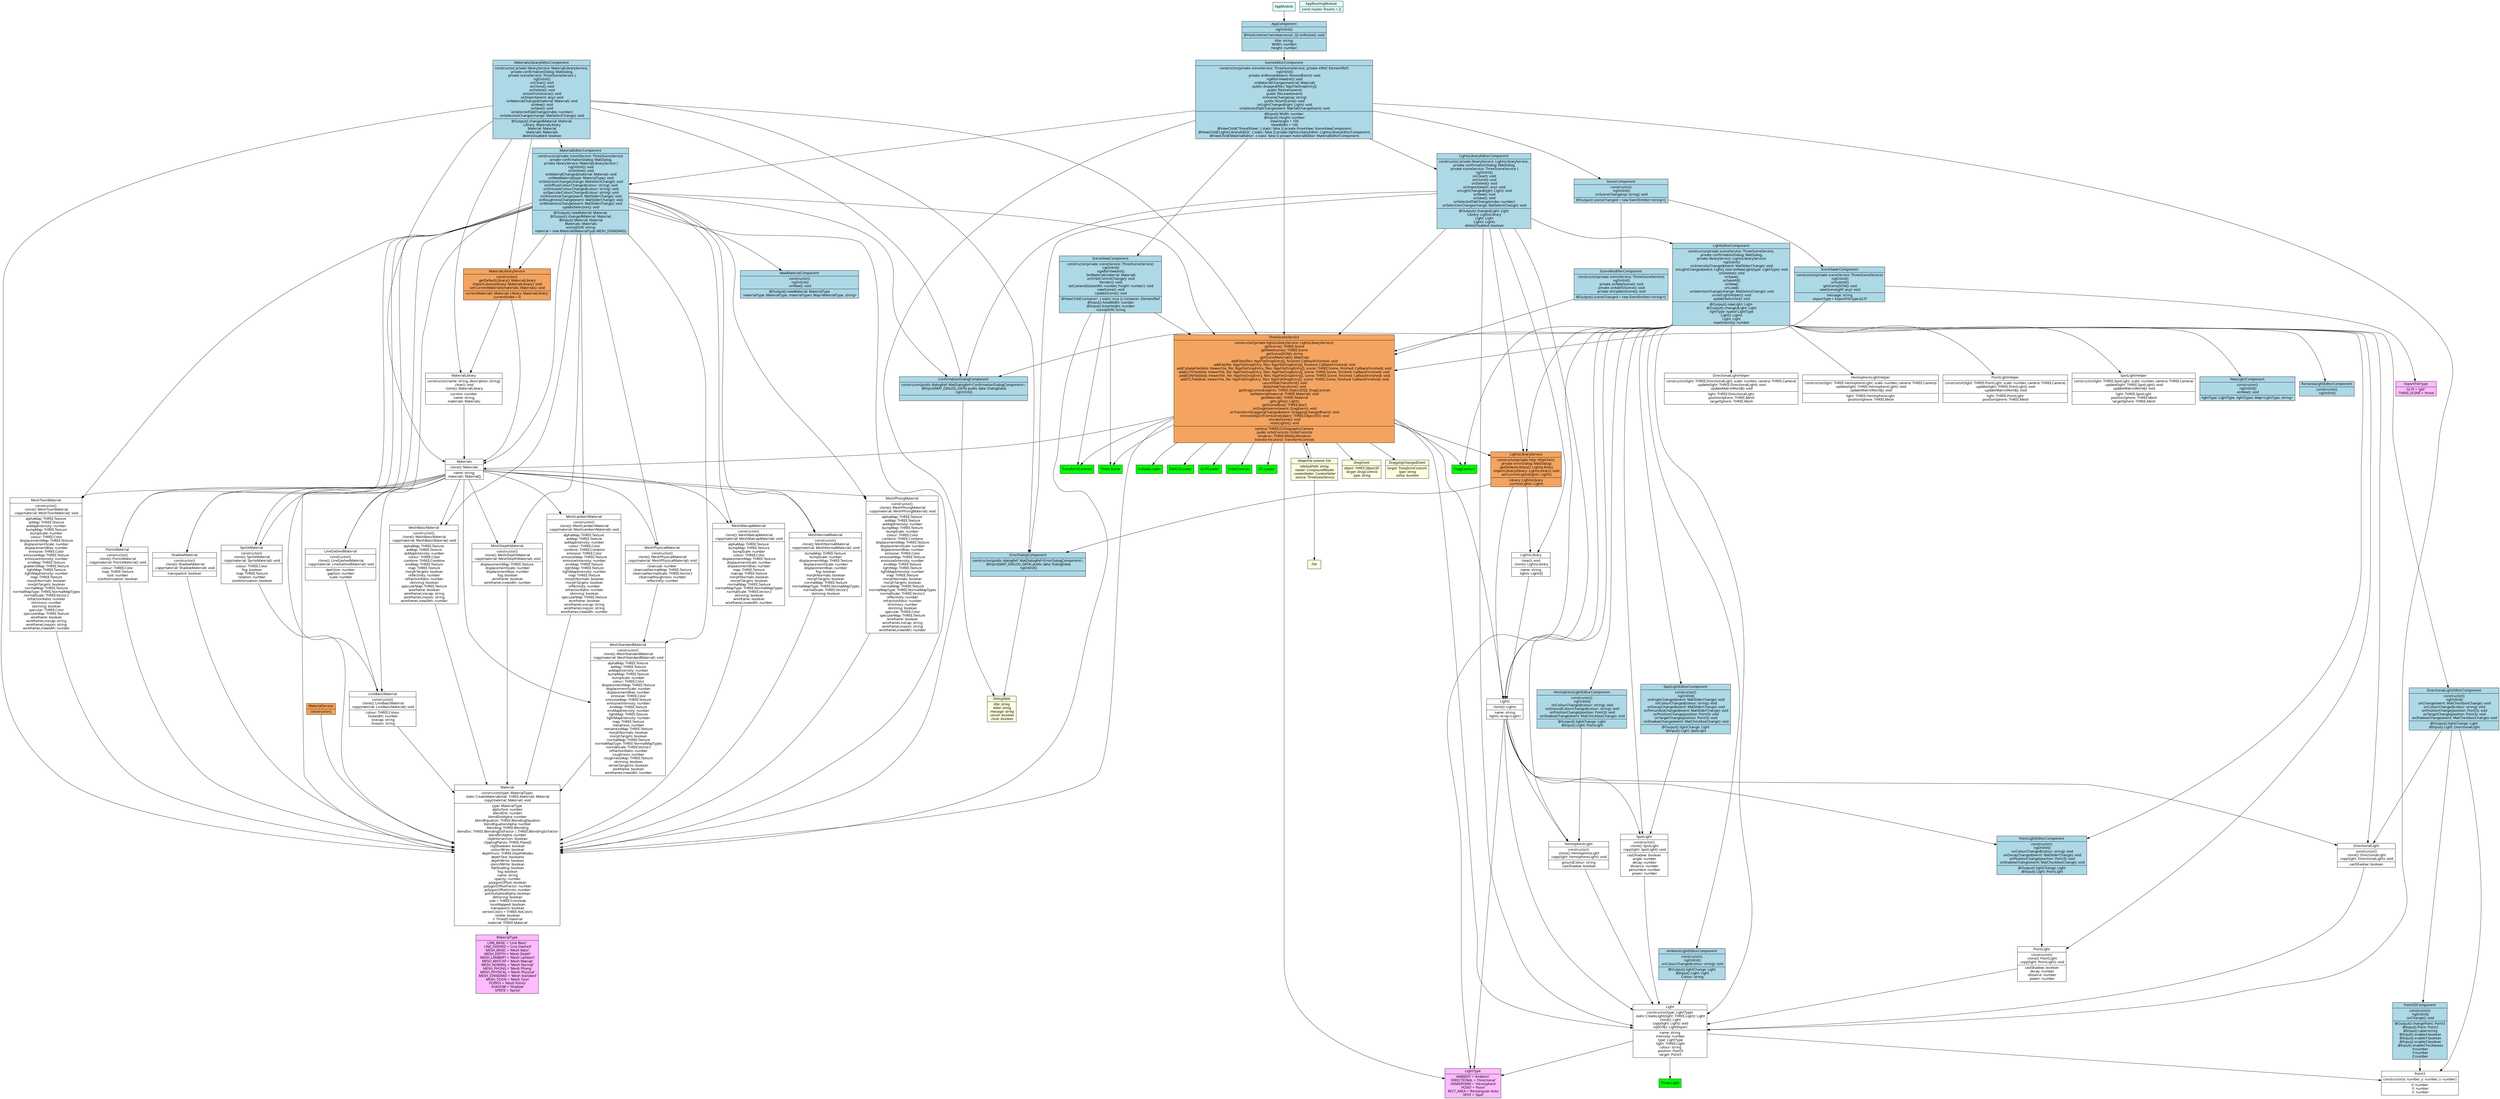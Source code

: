 digraph SceneEditor {
 // Interfaces.
 node [shape=record, fontname="Calibri italic", fontsize="14", style="filled", fillcolor="lightyellow", shape="record"];
 DialogData [label="{DialogData |
  title: string\n
  label: string\n
  message: string\n
  cancel: boolean\n
  close: boolean
 }"]
 DragEvent [label="{DragEvent |
  object: THREE.Object3D\n
  target: DragControls\n
  type: string
 }"]
 DraggingChangedEvent [label="{DraggingChangedEvent |
  target: TransformControls\n
  type: string\n
  value: boolean
 }"]
 ViewerFile [label="{ViewerFile extends File |
  relativePath: string\n
  reader: CompoundReader\n
  contentSetter: ContentSetter\n
  service: ThreeSceneService
 }"]
 File

 // Classes.
 node [fontname="Calibri", fillcolor="white"];
 DirectionalLight [label="{DirectionalLight |
   constructor()\n
   clone(): DirectionalLight\n
   copy(light: DirectionalLight): void
   |
   castShadow: boolean
 }"]
 DirectionalLightHelper [label="{DirectionalLightHelper |
   constructor(light: THREE.DirectionalLight, scale: number, camera: THREE.Camera)\n
   update(light: THREE.DirectionalLight): void\n
   updateMatrixWorld(): void
   |
   light: THREE.DirectionalLight\n
   positionSphere: THREE.Mesh\n
   targetSphere: THREE.Mesh
 }"]
  HemisphereLight [label="{HemisphereLight |
    constructor()\n
    clone(): HemisphereLight\n
    copy(light: HemisphereLight): void
    |
    groundColour: string\n
    castShadow: boolean
  }"]
 HemisphereLightHelper [label="{HemisphereLightHelper |
   constructor(light: THREE.HemisphereLight, scale: number, camera: THREE.Camera)\n
   update(light: THREE.HemisphereLight): void\n
   updateMatrixWorld(): void
   |
   light: THREE.HemisphereLight\n
   positionSphere: THREE.Mesh
 }"]
 Light [label="{Light |
   constructor(type: LightType)\n
   static CreateLight(light: THREE.Light): Light\n
   clone(): Light\n
   copy(light: Light): void\n
   toJSON(): LightExport
   |
    name: string\n
    intensity: number\n
    type: LightType\n
    light: THREE.Light\n
    colour: string\n
    position: Point3\n
    target: Point3
 }"]
 Lights [label="{Lights |
    clone(): Lights
   |
    name: string\n
    lights: Array\<Light\>
 }"]
 LightsLibrary [label="{LightsLibrary |
    clear(): void\n
    clone(): LightsLibrary
    |
    name: string\n
    lights: Lights[]
 }"]
 LineBasicMaterial [label="{LineBasicMaterial |
    constructor()\n
    clone(): LineBasicMaterial\n
    copy(material: LineBasicMaterial): void
    |
    colour: THREE.Colour\n
    linewidth: number\n
    linecap: string\n
    linejoin: string
 }"]
 LineBasicMaterial [label="{LineBasicMaterial |
    constructor()\n
    clone(): LineBasicMaterial\n
    copy(material: LineBasicMaterial): void
    |
    colour: THREE.Colour\n
    linewidth: number\n
    linecap: string\n
    linejoin: string
 }"]
 LineDashedMaterial [label="{LineDashedMaterial |
    constructor()\n
    clone(): LineDashedMaterial\n
    copy(material: LineDashedMaterial): void
    |
    dashSize: number\n
    gapSize: number\n
    scale: number
 }"]
 Material  [label="{Material |
   constructor(type: MaterialType)\n
   static CreateMaterial(mat: THREE.Material): Material\n
   copy(material: Material): void
   |
    type: MaterialType\n
    alphaTest: number\n
    blendDst: number\n
    blendDstAlpha: number\n
    blendEquation: THREE.BlendingEquation\n
    blendEquationAlpha: number\n
    blending: THREE.Blending\n
    blendSrc: THREE.BlendingDstFactor \| THREE.BlendingSrcFactor\n
    blendSrcAlpha: number\n
    clipIntersection: boolean\n
    clippingPlanes: THREE.Plane[]\n
    clipShadows: boolean\n
    colourWrite: boolean\n
    depthFunc: THREE.DepthModes\n
    depthTest: booleane\n
    depthWrite: boolean\n
    stencilWrite: boolean\n
    flatShading: boolean\n
    fog: boolean\n
    name: string\n
    opacity: number\n
    polygonOffset: boolean\n
    polygonOffsetFactor: number\n
    polygonOffsetUnits: number\n
    premultipliedAlpha: boolean\n
    dithering: boolean\n
    side = THREE.FrontSide\n
    toneMapped: boolean\n
    transparent: boolean\n
    vertexColors = THREE.NoColors\n
    visible: boolean\n
    // ThreeJS material\n
    material: THREE.Material\n
 }"]
 MaterialLibrary [label="{MaterialLibrary |
   constructor(name: string, description: string)\n
   clear(): void\n
   clone(): MaterialLibrary 
   |
    current: number\n
    name: string;\n
    materials: Materials;
 }"]
 Materials [label="{Materials |
    clone(): Materials
   |
    name: string;\n
    materials: Material[];
 }"]
 MeshBasicMaterial [label="{MeshBasicMaterial |
    constructor()\n
    clone(): MeshBasicMaterial\n
    copy(material: MeshBasicMaterial): void
    |
    alphaMap: THREE.Texture\n
    aoMap: THREE.Texture\n
    aoMapIntensity: number\n
    colour: THREE.Color\n
    combine: THREE.Combine\n
    envMap: THREE.Texture\n
    map: THREE.Texture\n
    morphTargets: boolean\n
    reflectivity: number\n
    refractionRatio: number\n
    skinning: boolean\n
    specularMap: THREE.Texture\n
    wireframe: boolean\n
    wireframeLinecap: string\n
    wireframeLinejoin: string\n
    wireframeLinewidth: number
 }"]
 MeshDepthMaterial [label="{MeshDepthMaterial |
    constructor()\n
    clone(): MeshDepthMaterial\n
    copy(material: MeshDepthMaterial): void
    |
    displacementMap: THREE.Texture\n
    displacementScale: number\n
    displacementBias: number\n
    fog: boolean\n
    wireframe: boolean\n
    wireframeLinewidth: number
 }"]
 MeshLambertMaterial [label="{MeshLambertMaterial |
    constructor()\n
    clone(): MeshLambertMaterial\n
    copy(material: MeshLambertMaterial): void
    |
    alphaMap: THREE.Texture\n
    aoMap: THREE.Texture\n
    aoMapIntensity: number\n
    colour: THREE.Color\n
    combine: THREE.Combine\n
    emissive: THREE.Color\n
    emissiveMap: THREE.Texture\n
    emissiveIntensity: number\n
    envMap: THREE.Texture\n
    lightMap: THREE.Texture\n
    lightMapIntensity: number\n
    map: THREE.Texture\n
    morphNormals: boolean\n
    morphTargets: boolean\n
    reflectivity: number\n
    refractionRatio: number\n
    skinning: boolean\n
    specularMap: THREE.Texture\n
    wireframe: boolean\n
    wireframeLinecap: string\n
    wireframeLinejoin: string\n
    wireframeLinewidth: number
 }"]
 MeshMatcapMaterial [label="{MeshMatcapMaterial |
    constructor()\n
    clone(): MeshMatcapMaterial\n
    copy(material: MeshMatcapMaterial): void
    |
    alphaMap: THREE.Texture\n
    bumpMap: THREE.Texture\n
    bumpScale: number\n
    colour: THREE.Color\n
    displacementMap: THREE.Texture\n
    displacementScale: number\n
    displacementBias: number\n
    map: THREE.Texture\n
    matcap: THREE.Texture\n
    morphNormals: boolean\n
    morphTargets: boolean\n
    normalMap: THREE.Texture\n
    normalMapType: THREE.NormalMapTypes\n
    normalScale: THREE.Vector2\n
    skinning: boolean\n
    wireframe: boolean\n
    wireframeLinewidth: number
 }"]
 MeshNormalMaterial [label="{MeshNormalMaterial |
    constructor()\n
    clone(): MeshNormalMaterial\n
    copy(material: MeshNormalMaterial): void
    |
    bumpMap: THREE.Texture\n
    bumpScale: number\n
    displacementMap: THREE.Texture\n
    displacementScale: number\n
    displacementBias: number\n
    fog: boolean\n
    morphNormals: boolean\n
    morphTargets: boolean\n
    normalMap: THREE.Texture\n
    normalMapType: THREE.NormalMapTypes\n
    normalScale: THREE.Vector2\n
    skinning: boolean
 }"]
 MeshPhongMaterial [label="{MeshPhongMaterial |
    constructor()\n
    clone(): MeshPhongMaterial\n
    copy(material: MeshPhongMaterial): void
    |
    alphaMap: THREE.Texture\n
    aoMap: THREE.Texture\n
    aoMapIntensity: number\n
    bumpMap: THREE.Texture\n
    bumpScale: number\n
    colour: THREE.Color\n
    combine: THREE.Combine\n
    displacementMap: THREE.Texture\n
    displacementScale: number\n
    displacementBias: number\n
    emissive: THREE.Color\n
    emissiveMap: THREE.Texture\n
    emissiveIntensity: number\n
    envMap: THREE.Texture\n
    lightMap: THREE.Texture\n
    lightMapIntensity: number\n
    map: THREE.Texture\n
    morphNormals: boolean\n
    morphTargets: boolean\n
    normalMap: THREE.Texture\n
    normalMapType: THREE.NormalMapTypes\n
    normalScale: THREE.Vector2\n
    reflectivity: number\n
    refractionRatio: number\n
    shininess: number\n
    skinning: boolean\n
    specular: THREE.Color\n
    specularMap: THREE.Texture\n
    wireframe: boolean\n
    wireframeLinecap: string\n
    wireframeLinejoin: string\n
    wireframeLinewidth: number
 }"]
  MeshPhysicalMaterial [label="{MeshPhysicalMaterial |
    constructor()\n
    clone(): MeshPhysicalMaterial\n
    copy(material: MeshPhysicalMaterial): void
    |
    clearcoat: number\n
    clearcoatNormalMap: THREE.Texture\n
    clearcoatNormalScale: THREE.Vector2\n
    clearcoatRoughness: number\n
    reflectivity: number
 }"]
MeshStandardMaterial [label="{MeshStandardMaterial |
    constructor()\n
    clone(): MeshStandardMaterial\n
    copy(material: MeshStandardMaterial): void
    |
    alphaMap: THREE.Texture\n
    aoMap: THREE.Texture\n
    aoMapIntensity: number\n
    bumpMap: THREE.Texture\n
    bumpScale: number\n
    colour: THREE.Color\n
    displacementMap: THREE.Texture\n
    displacementScale: number\n
    displacementBias: number\n
    emissive: THREE.Color\n
    emissiveMap: THREE.Texture\n
    emissiveIntensity: number\n
    envMap: THREE.Texture\n
    envMapIntensity: number\n
    lightMap: THREE.Texture\n
    lightMapIntensity: number\n
    map: THREE.Texture\n
    metalness: number\n
    metalnessMap: THREE.Texture\n
    morphNormals: boolean\n
    morphTargets: boolean\n
    normalMap: THREE.Texture\n
    normalMapType: THREE.NormalMapTypes\n
    normalScale: THREE.Vector2\n
    refractionRatio: number\n
    roughness: number\n
    roughnessMap: THREE.Texture\n
    skinning: boolean\n
    vertexTangents: boolean\n
    wireframe: boolean\n
    wireframeLinewidth: number
 }"]
MeshToonMaterial [label="{MeshToonMaterial |
    constructor()\n
    clone(): MeshToonMaterial\n
    copy(material: MeshToonMaterial): void
    |
    alphaMap: THREE.Texture\n
    aoMap: THREE.Texture\n
    aoMapIntensity: number\n
    bumpMap: THREE.Texture\n
    bumpScale: number\n
    colour: THREE.Color\n
    displacementMap: THREE.Texture\n
    displacementScale: number\n
    displacementBias: number\n
    emissive: THREE.Color\n
    emissiveMap: THREE.Texture\n
    emissiveIntensity: number\n
    envMap: THREE.Texture\n
    gradientMap: THREE.Texture\n
    lightMap: THREE.Texture\n
    lightMapIntensity: number\n
    map: THREE.Texture\n
    morphNormals: boolean\n
    morphTargets: boolean\n
    normalMap: THREE.Texture\n
    normalMapType: THREE.NormalMapTypes\n
    normalScale: THREE.Vector2\n
    refractionRatio: number\n
    shininess: number\n
    skinning: boolean\n
    specular: THREE.Color\n
    specularMap: THREE.Texture\n
    wireframe: boolean\n
    wireframeLinecap: string\n
    wireframeLinejoin: string\n
    wireframeLinewidth: number
 }"]
  Point3 [label="{Point3 |
    constructor(x: number, y: number, z: number)
    |
    X: number\n
    Y: number\n
    Z: number\n
  }"]
  PointLight [label="{PointLight |
    constructor()\n
    clone(): PointLight\n
    copy(light: PointLight): void
    |
    castShadow: boolean\n
    decay: number\n
    distance: number\n
    power: number
  }"]
 PointLightHelper [label="{PointLightHelper |
   constructor(light: THREE.PointLight, scale: number, camera: THREE.Camera)\n
   update(light: THREE.PointLight): void\n
   updateMatrixWorld(): void
   |
   light: THREE.PointLight\n
   positionSphere: THREE.Mesh
 }"]
  PointsMaterial [label="{PointsMaterial |
    constructor()\n
    clone(): PointsMaterial\n
    copy(material: PointsMaterial): void
    |
    colour: THREE.Color\n
    map: THREE.Texture\n
    size: number\n
    sizeAttenuation: boolean
 }"]
  ShadowMaterial [label="{ShadowMaterial |
    constructor()\n
    clone(): ShadowMaterial\n
    copy(material: ShadowMaterial): void
    |
    transparent: boolean
 }"]
  SpotLight [label="{SpotLight |
    constructor()\n
    clone(): SpotLight\n
    copy(light: SpotLight): void
    |
    castShadow: boolean\n
    angle: number\n
    decay: number\n
    distance: number\n
    penumbra: number\n
    power: number
  }"]
 SpotLightHelper [label="{SpotLightHelper |
   constructor(light: THREE.SpotLight, scale: number, camera: THREE.Camera)\n
   update(light: THREE.SpotLight): void\n
   updateMatrixWorld(): void
   |
   light: THREE.SpotLight\n
   positionSphere: THREE.Mesh\n
   targetSphere: THREE.Mesh
 }"]
  SpriteMaterial [label="{SpriteMaterial |
    constructor()\n
    clone(): SpriteMaterial\n
    copy(material: SpriteMaterial): void
    |
    colour: THREE.Color\n
    fog: boolean\n
    map: THREE.Texture\n
    rotation: number\n
    sizeAttenuation: boolean
 }"]

 // Template classes.
 node [fontname="Calibri", fillcolor="lightyellow"];
 
 // Enumerators.
 node [fontname="Calibri", fillcolor="plum1"];
 LightType [label="{LightType |
    AMBIENT = 'Ambient'\n
    DIRECTIONAL = 'Directional'\n
    HEMISPHERE = 'Hemisphere'\n
    POINT = 'Point'\n
    RECT_AREA = 'Rectangular Area'\n
    SPOT = 'Spot'
 }"]
 MaterialType [label="{MaterialType |
    LINE_BASIC = 'Line Basic'\n
    LINE_DASHED = 'Line Dashed'\n
    MESH_BASIC = 'Mesh Basic'\n
    MESH_DEPTH = 'Mesh Depth'\n
    MESH_LAMBERT = 'Mesh Lambert'\n
    MESH_MATCAP = 'Mesh Matcap'\n
    MESH_NORMAL = 'Mesh Normal'\n
    MESH_PHONG = 'Mesh Phong'\n
    MESH_PHYSICAL = 'Mesh Physical'\n
    MESH_STANDARD = 'Mesh Standard'\n
    MESH_TOON = 'Mesh Toon'\n
    POINTS = 'Mesh Points'\n
    SHADOW = 'Shadow'\n
    SPRITE = 'Sprite'
 }"]
 ExportFileType [label="{ExportFileType |
    GLTF = 'gltf'\n
    THREE_SCENE = 'three'
 }"]

 // External classes.
 node [fillcolor="green"];
 ColladaLoader
 DRACOLoader
 DragControls
 GLTFLoader
 OrbitControls
 STLLoader
 ThreeLight [label="Three.Light"]
 ThreeScene [label="Three.Scene"]
 TransformControls

 // Components
 node [fillcolor="lightblue"]
 AmbientLightEditorComponent [label="{AmbientLightEditorComponent |
   constructor()\n
   ngOnInit()\n
   onColourChanged(colour: string): void
   |
   @Output() lightChange: Light\n
   @Input() Light: Light\n
   Colour: string
}"]
 ConfirmationDialogComponent [label="{ConfirmationDialogComponent |
   constructor(public dialogRef: MatDialogRef\<ConfirmationDialogComponent\>,\n
    @Inject(MAT_DIALOG_DATA) public data: DialogData)\n
   ngOnInit()
   |
}"]
 DirectionalLightEditorComponent [label="{DirectionalLightEditorComponent |
   constructor()\n
   ngOnInit()\n
   onChange(event: MatCheckboxChange): void\n
   onColourChanged(colour: string): void\n
   onPositionChange(position: Point3): void\n
   onTargetChange(position: Point3): void\n
   onShadowChange(event: MatCheckboxChange): void
   |
   @Output() lightChange: Light\n
   @Input() Light: DirectionalLight
}"]
 ErrorDialogComponent [label="{ErrorDialogComponent |
   constructor(public dialogRef: MatDialogRef\<ErrorDialogComponent\>,\n
    @Inject(MAT_DIALOG_DATA) public data: DialogData)\n
   ngOnInit()
   |
}"]
 HemisphereLightEditorComponent [label="{HemisphereLightEditorComponent |
   constructor()\n
   ngOnInit()\n
   onColourChanged(colour: string): void\n
   onGroundColourChanged(colour: string): void\n
   onPositionChange(position: Point3): void\n
   onShadowChange(event: MatCheckboxChange): void
   |
   @Output() lightChange: Light\n
   @Input() Light: PointLight
}"]
 LightEditorComponent [label="{LightEditorComponent |
   constructor(private sceneService: ThreeSceneService,\n
   private confirmationDialog: MatDialog,\n
   private libraryService: LightsLibraryService)\n
   ngOnInit()\n
   onIntensityChanged(event: MatSliderChange): void\n
   onLightChanged(event: Light): void
   onNewLight(type: LightType): void\n
   onDelete(): void\n
   onSave()\n
   onSaveAll()\n
   onNew()\n
   onLoad()\n
   onSelectionChange(change: MatSelectChange): void\n
   unsetLightHelper(): void\n
   updateSelection(): void
   |
   @Output() newLight: Light\n
   @Output() changedLight: Light\n
   lightType: typeof LightType\n
   Lights: Lights\n
   Light: Light\n
   maxIntensity: number\n
}"]
 LightsLibraryEditorComponent [label="{LightsLibraryEditorComponent |
   constructor(
      private libraryService: LightsLibraryService,\n
      private confirmationDialog: MatDialog,\n
      private sceneService: ThreeSceneService   
   )\n
   ngOnInit()\n
   onClear(): void\n
   onClone(): void\n
   onDelete(): void\n
   onImport(event: any): void\n
   onLightChanged(light: Light): void\n
   onNew(): void\n
   onSave(): void\n
   onSelectedTabChange(index: number)\n
   onSelectionChange(change: MatSelectChange): void
   |
   @Output() changedLight: Light\n
   Library: LightsLibrary\n
   Light: Light\n
   Lights: Lights\n
   deleteDisabled: boolean
}"]
 MaterialEditorComponent [label="{MaterialEditorComponent |
   constructor(private sceneService: ThreeSceneService\n
    private confirmationDialog: MatDialog,\n
    private libraryService: MaterialLibraryService
   )\n
   ngOnInit(): void\n
   onDelete(): void\n
   onMaterialChanged(material: Material): void\n
   onNewMaterial(type: MaterialType): void\n
   onSelectionChange(change: MatSelectChange): void\n
   onDiffuseColourChanged(colour: string): void\n
   onEmissiveColourChanged(colour: string): void\n
   onSpecularColourChanged(colour: string): void\n
   onShininessChange(event: MatSliderChange): void\n
   onRoughnessChange(event: MatSliderChange): void\n
   onMetalnessChange(event: MatSliderChange): void\n
   updateSelection(): void
   |
  @Output() newMaterial: Material;\n
  @Output() changedMaterial: Material;\n
  @Input() Material: Material\n
  Materials: Materials\n
  sceneJSON: string;\n
  material = new Material(MaterialType.MESH_STANDARD);\n
}"]
 MaterialsLibraryEditorComponent [label="{MaterialsLibraryEditorComponent |
   constructor(
      private libraryService: MaterialLibraryService,\n
      private confirmationDialog: MatDialog,\n
      private sceneService: ThreeSceneService   
   )\n
   ngOnInit()\n
   onClear(): void\n
   onClone(): void\n
   onDelete(): void\n
   onGetFromScene(): void\n
   onImport(event: any): void\n
   onMaterialChanged(material: Material): void\n
   onNew(): void\n
   onSave(): void\n
   onSelectedTabChange(index: number)\n
   onSelectionChange(change: MatSelectChange): void
   |
   @Output() changedMaterial: Material\n
   Library: MaterialLibrary\n
   Material: Material\n
   Materials: Materials\n
   deleteDisabled: boolean
}"]
 NewLightComponent [label="{NewLightComponent |
   constructor()\n
   ngOnInit()\n
   onNew(): void\n
   |
   lightType: LightType,
   lightTypes: Map\<LightType, string\>\n
}"]
 NewMaterialComponent [label="{NewMaterialComponent |
   constructor()\n
   ngOnInit()\n
   onNew(): void\n
   |
   @Output() newMaterial: MaterialType\n
   materialType: MaterialType,
   materialTypes: Map\<MaterialType, string\>\n
}"]
 Point3DComponent [label="{Point3DComponent |
   constructor()\n
   ngOnInit()\n
   onChange(): void
   |
   @Output() changePoint: Point3\n
   @Input() Point: Point3\n
   @Input() Label:string\n
   @Input() enableX:boolean\n
   @Input() enableY:boolean\n
   @Input() enableZ:boolean\n   
   @Input() enableCheckboxes\n
   X:number\n
   Y:number\n
   Z:number\n
}"]
 PointLightEditorComponent [label="{PointLightEditorComponent |
   constructor()\n
   ngOnInit()\n
   onColourChanged(colour: string): void\n
   onDecayChanged(event: MatSliderChange): void\n
   onPositionChange(position: Point3): void\n
   onShadowChange(event: MatCheckboxChange): void
   |
   @Output() lightChange: Light\n
   @Input() Light: PointLight
}"]
 RectareaLightEditorComponent [label="{RectareaLightEditorComponent |
   constructor()\n
   ngOnInit()
}"]
 SceneComponent [label="{SceneComponent |
   constructor()\n
   ngOnInit()\n
   onSceneChange(op: string): void
   |
   @Output() sceneChanged = new EventEmitter\<string\>()
}"]
 SceneEditorComponent [label="{SceneEditorComponent |
   constructor(private sceneService: ThreeSceneService,
    private elRef: ElementRef)\n
   ngOnInit()\n
   private onResized(event: ResizedEvent): void\n
   ngAfterViewInit(): void\n
   onMaterialChange(material: Material)\n
   public dropped(files: NgxFileDropEntry[]\n
   public fileOver(event)\n
   public fileLeave(event)\n
   onSceneChange(op: string)\n
   public ResetScene(): void\n
   onLightChanged(light: Light): void\n
   onSelectedTabChange(event: MatTabChangeEvent): void
   |
   @Input() Width: number\n
   @Input() Height: number\n
   ViewHeight = 100\n
   ViewWidth = 100\n
   @ViewChild(\'ThreeJSView\', \{ static: false \}) private threeView: SceneViewComponent;\n
   @ViewChild('LightsLibraryEditor', \{ static: false \}) private lightsLirbaryEditor: LightsLibraryEditorComponent;\n
   @ViewChild('MaterialEditor', \{ static: false \}) private materialEditor: MaterialEditorComponent;
}"]
 SceneModifierComponent [label="{SceneModifierComponent |
   constructor(private sceneService: ThreeSceneService)\n
   ngOnInit()\n
   private onNewScene(): void\n
   private onAddToScene(): void\n
   private onUpdateScene(): void
   |
   @Output() sceneChanged = new EventEmitter\<string\>()
}"]
 SceneSaverComponent [label="{SceneSaverComponent |
   constructor(private sceneService: ThreeSceneService)\n
   ngOnInit()\n
   onSubmit()\n
   getSceneJSON(): void\n
   saveScene(gltf: any): void
   |
   message: string\n
   exportType = ExportFileType.GLTF
}"]
 SceneViewComponent [label="{SceneViewComponent |
   constructor(private sceneService: ThreeSceneService)\n
   ngOnInit()\n
   ngAfterViewInit()\n
   SetMaterial(material: Material)\n
   onOrbitControlChange(): void\n
   Render(): void\n
   setCameraSize(width: number, height: number): void\n
   newScene(): void\n
   UpdateScene(): void
   |
   @ViewChild('container', \{ static: true \}) container: ElementRef\n
   @Input() AreaWidth: number\n
   @Input() AreaHeight: number\n
   sceneJSON: string\n
}"]
 SpotLightEditorComponent [label="{SpotLightEditorComponent |
   constructor()\n
   ngOnInit()\n
   onAngleChanged(event: MatSliderChange): void\n
   onColourChanged(colour: string): void\n
   onDecayChanged(event: MatSliderChange): void\n
   onPenumbraChanged(event: MatSliderChange): void\n
   onPositionChange(position: Point3): void\n
   onTargetChange(position: Point3): void\n
   onShadowChange(event: MatCheckboxChange): void
   |
   @Output() lightChange: Light\n
   @Input() Light: SpotLight
}"]
 AppComponent [label="{AppComponent |
   ngOnInit()\n
   |
   @HostListener('window:resize', []) onResize(): void
   |
  title: string;\n
  Width: number;\n
  Height: number;\n
}"]

 // Services
 node [fillcolor="sandybrown"]
 LightsLibraryService [label="{LightsLibraryService |
   constructor(private http: HttpClient,\n
   private errorDialog: MatDialog)\n
   getDefaultLibrary(): LightsLibrary\n
   importLibrary(library: LightsLibrary): void\n
   setCurrentLights(lights: Lights)
   |
   Library: LightsLibrary\n
   currentLights: Lights
 }"]
 MaterialService [label="{MaterialService |
   constructor()\n
 }"]
 MaterialLibraryService [label="{MaterialLibraryService |
   constructor()\n
   getDefaultLibrary(): MaterialLibrary\n
   importLibrary(library: MaterialLibrary): void\n
   setCurrentMaterials(materials: Materials): void
   |
   currentMaterials: Materials
   Library: MaterialLibrary;\n
   currentIndex = 0;
 }"]
 ThreeSceneService [label="{ThreeSceneService |
   constructor(private lightsLibraryService: LightsLibraryService)\n
   getScene(): THREE.Scene\n
   getNewScene(): THREE.Scene\n
   getSceneJSON(): string\n
   getSceneMaterials(): Materials\n
   addFiles(files: NgxFileDropEntry[], finished: CallbackFinished): void\n
   addFile(file: NgxFileDropEntry, files: NgxFileDropEntry[], finished: CallbackFinished): void\n
   addColladaFile(blob: ViewerFile, file: NgxFileDropEntry, files: NgxFileDropEntry[], scene: THREE.Scene, finished: CallbackFinished): void \n
   addGLTFFile(blob: ViewerFile, file: NgxFileDropEntry, files: NgxFileDropEntry[], scene: THREE.Scene, finished: CallbackFinished): void \n
   addJSONFile(blob: ViewerFile, file: NgxFileDropEntry, files: NgxFileDropEntry[], scene: THREE.Scene, finished: CallbackFinished): void\n
   addSTLFile(blob: ViewerFile, file: NgxFileDropEntry, files: NgxFileDropEntry[], scene: THREE.Scene, finished: CallbackFinished): void\n
   cancelHideTransform(): void\n
   delayHideTransform(): void\n
   getDragControl(objects: THREE.Object3D[]): DragControls\n
   setMaterial(material: THREE.Material): void\n
   getMaterial(): THREE.Material\n
   getLights(): Lights\n
   getSceneBox(): THREE.Box3\n
   onDragHoveron(event: DragEvent): void\n
   onTransformDraggingChanged(event: DraggingChangedEvent): void\n
   removeObjectFromScene(object: THREE.Object3D): void\n
   rescaleScene(): void\n
   resetLights(): void
   |
   camera: THREE.OrthographicCamera\n
   public orbitControls: OrbitControls\n
   renderer: THREE.WebGLRenderer\n
   transformControl: TransformControls
 }"]

 // Modules
 node [fillcolor="lightcyan"]
 AppRoutingModule [label="{AppRoutingModule |
   const routes: Routes = []
 }"]
 AppModule

 // Inheritance.
 node [fillcolor="white"];
 AmbientLightEditorComponent->Light
 ConfirmationDialogComponent->DialogData
 DirectionalLight->Light
 DirectionalLightEditorComponent->DirectionalLight
 DirectionalLightEditorComponent->Point3
 DirectionalLightEditorComponent->Point3DComponent
 ErrorDialogComponent->DialogData
 HemisphereLight->Light
 HemisphereLightEditorComponent->HemisphereLight
 Light->LightType
 Light->Point3
 Light->ThreeLight
 LightEditorComponent->AmbientLightEditorComponent
 LightEditorComponent->DirectionalLight
 LightEditorComponent->DirectionalLightEditorComponent
 LightEditorComponent->DirectionalLightHelper
 LightEditorComponent->DragControls
 LightEditorComponent->ConfirmationDialogComponent
 LightEditorComponent->HemisphereLight
 LightEditorComponent->HemisphereLightEditorComponent
 LightEditorComponent->HemisphereLightHelper
 LightEditorComponent->Light
 LightEditorComponent->Lights
 LightEditorComponent->LightsLibraryService
 LightEditorComponent->LightType
 LightEditorComponent->NewLightComponent
 LightEditorComponent->PointLight
 LightEditorComponent->PointLightEditorComponent
 LightEditorComponent->PointLightHelper
 LightEditorComponent->RectareaLightEditorComponent
 LightEditorComponent->SpotLight
 LightEditorComponent->SpotLightEditorComponent
 LightEditorComponent->SpotLightHelper
 LightEditorComponent->ThreeSceneService
 Lights->DirectionalLight
 Lights->HemisphereLight
 Lights->Light
 Lights->LightType
 Lights->PointLightEditorComponent
 Lights->SpotLight
 LightsLibrary->Lights
 LightsLibraryEditorComponent->ConfirmationDialogComponent
 LightsLibraryEditorComponent->ErrorDialogComponent
 LightsLibraryEditorComponent->Light
 LightsLibraryEditorComponent->Lights
 LightsLibraryEditorComponent->LightEditorComponent
 LightsLibraryEditorComponent->LightsLibrary
 LightsLibraryEditorComponent->LightsLibraryService
 LightsLibraryEditorComponent->ThreeSceneService
 LightsLibraryService->ErrorDialogComponent
 LightsLibraryService->Lights
 LightsLibraryService->LightsLibrary
 LineBasicMaterial->Material
 LineDashedMaterial->LineBasicMaterial
 AppComponent->SceneEditorComponent
 AppModule->AppComponent
 MaterialLibraryService->MaterialLibrary
 MaterialLibraryService->Materials
 MaterialLibrary->Materials
 Material->MaterialType
 Materials->Material
 Materials->LineBasicMaterial
 Materials->LineDashedMaterial
 Materials->MeshBasicMaterial
 Materials->MeshDepthMaterial
 Materials->MeshLambertMaterial
 Materials->MeshMatcapMaterial
 Materials->MeshNormalMaterial
 Materials->MeshPhongMaterial
 Materials->MeshPhysicalMaterial
 Materials->MeshStandardMaterial
 Materials->MeshToonMaterial
 Materials->PointsMaterial
 Materials->ShadowMaterial
 Materials->SpriteMaterial
 MaterialService->Material
 MaterialEditorComponent->ConfirmationDialogComponent
 MaterialEditorComponent->LineBasicMaterial
 MaterialEditorComponent->LineDashedMaterial
 MaterialEditorComponent->Material
 MaterialEditorComponent->MaterialLibraryService
 MaterialEditorComponent->Materials
 MaterialEditorComponent->MeshBasicMaterial
 MaterialEditorComponent->MeshDepthMaterial
 MaterialEditorComponent->MeshLambertMaterial
 MaterialEditorComponent->MeshMatcapMaterial
 MaterialEditorComponent->MeshNormalMaterial
 MaterialEditorComponent->MeshPhongMaterial
 MaterialEditorComponent->MeshPhysicalMaterial
 MaterialEditorComponent->MeshStandardMaterial
 MaterialEditorComponent->MeshToonMaterial
 MaterialEditorComponent->NewMaterialComponent
 MaterialEditorComponent->PointsMaterial
 MaterialEditorComponent->ShadowMaterial
 MaterialEditorComponent->SpriteMaterial
 MaterialEditorComponent->ThreeSceneService
 MaterialsLibraryEditorComponent->ConfirmationDialogComponent
 MaterialsLibraryEditorComponent->ErrorDialogComponent
 MaterialsLibraryEditorComponent->Material
 MaterialsLibraryEditorComponent->MaterialEditorComponent
 MaterialsLibraryEditorComponent->MaterialLibrary
 MaterialsLibraryEditorComponent->MaterialLibraryService
 MaterialsLibraryEditorComponent->Materials
 MaterialsLibraryEditorComponent->ThreeSceneService
 MeshBasicMaterial->Material
 MeshDepthMaterial->Material
 MeshLambertMaterial->Material
 MeshMatcapMaterial->Material
 MeshNormalMaterial->Material
 MeshPhongMaterial->Material
 MeshPhysicalMaterial->MeshStandardMaterial
 MeshStandardMaterial->Material
 MeshToonMaterial->Material
 Point3DComponent->Point3
 PointLight->Light
 PointLightEditorComponent->PointLight
 PointsMaterial->Material
 SceneComponent->SceneModifierComponent
 SceneComponent->SceneSaverComponent
 SceneEditorComponent->Light
 SceneEditorComponent->LightsLibraryEditorComponent
 SceneEditorComponent->MaterialEditorComponent
 SceneEditorComponent->SceneComponent
 SceneEditorComponent->SceneViewComponent
 SceneEditorComponent->ThreeSceneService
 SceneEditorComponent->Material
 SceneModifierComponent->ThreeSceneService
 SceneSaverComponent->ExportFileType
 SceneSaverComponent->ThreeSceneService
 SceneViewComponent->ThreeSceneService
 SceneViewComponent->Material
 SceneViewComponent->ThreeScene
 SceneViewComponent->TransformControls
 ShadowMaterial->Material
 SpotLight->Light
 SpotLightEditorComponent->SpotLight
 SpriteMaterial->Material
 ViewerFile->File
 ViewerFile->ThreeSceneService
 ThreeSceneService->ColladaLoader
 ThreeSceneService->DRACOLoader
 ThreeSceneService->DragControls
 ThreeSceneService->DragEvent
 ThreeSceneService->DraggingChangedEvent
 ThreeSceneService->GLTFLoader
 ThreeSceneService->Light
 ThreeSceneService->Lights
 ThreeSceneService->LightsLibraryService
 ThreeSceneService->LightType
 ThreeSceneService->Material
 ThreeSceneService->Materials
 ThreeSceneService->OrbitControls
 ThreeSceneService->STLLoader
 ThreeSceneService->ThreeScene
 ThreeSceneService->TransformControls
 ThreeSceneService->ViewerFile
}